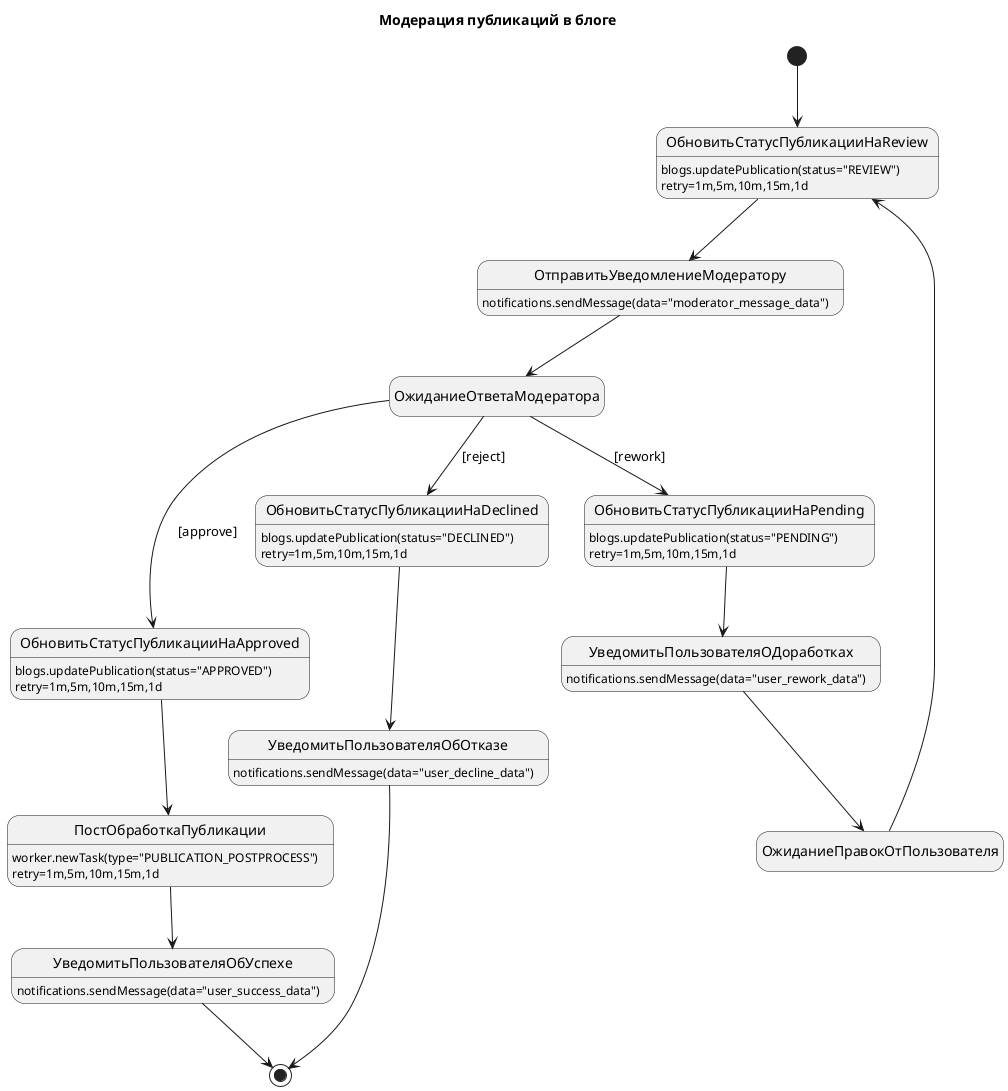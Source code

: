 @startuml

!$name = "test_scenario_3"
!$version = "1.0"

hide empty description

title Модерация публикаций в блоге

state ОбновитьСтатусПубликацииНаReview: blogs.updatePublication(status="REVIEW")
state ОбновитьСтатусПубликацииНаPending: blogs.updatePublication(status="PENDING")
state ОбновитьСтатусПубликацииНаApproved: blogs.updatePublication(status="APPROVED")
state ОбновитьСтатусПубликацииНаDeclined: blogs.updatePublication(status="DECLINED")

state ОбновитьСтатусПубликацииНаReview: retry=1m,5m,10m,15m,1d
state ОбновитьСтатусПубликацииНаPending: retry=1m,5m,10m,15m,1d
state ОбновитьСтатусПубликацииНаApproved: retry=1m,5m,10m,15m,1d
state ОбновитьСтатусПубликацииНаDeclined: retry=1m,5m,10m,15m,1d

state ОтправитьУведомлениеМодератору: notifications.sendMessage(data="moderator_message_data")

state ОжиданиеОтветаМодератора
state ОжиданиеПравокОтПользователя

state УведомитьПользователяОбУспехе: notifications.sendMessage(data="user_success_data")
state УведомитьПользователяОбОтказе: notifications.sendMessage(data="user_decline_data")
state УведомитьПользователяОДоработках: notifications.sendMessage(data="user_rework_data")

state ПостОбработкаПубликации: worker.newTask(type="PUBLICATION_POSTPROCESS")
state ПостОбработкаПубликации: retry=1m,5m,10m,15m,1d

[*] --> ОбновитьСтатусПубликацииНаReview
ОбновитьСтатусПубликацииНаReview --> ОтправитьУведомлениеМодератору
ОтправитьУведомлениеМодератору --> ОжиданиеОтветаМодератора

ОжиданиеОтветаМодератора ---> ОбновитьСтатусПубликацииНаApproved: [approve]
ОжиданиеОтветаМодератора --> ОбновитьСтатусПубликацииНаDeclined: [reject]
ОжиданиеОтветаМодератора --> ОбновитьСтатусПубликацииНаPending: [rework]

ОбновитьСтатусПубликацииНаApproved --> ПостОбработкаПубликации
ОбновитьСтатусПубликацииНаDeclined --> УведомитьПользователяОбОтказе
ОбновитьСтатусПубликацииНаPending --> УведомитьПользователяОДоработках
УведомитьПользователяОДоработках --> ОжиданиеПравокОтПользователя

ОжиданиеПравокОтПользователя ---> ОбновитьСтатусПубликацииНаReview

ПостОбработкаПубликации --> УведомитьПользователяОбУспехе

УведомитьПользователяОбУспехе --> [*]
УведомитьПользователяОбОтказе --> [*]
@enduml